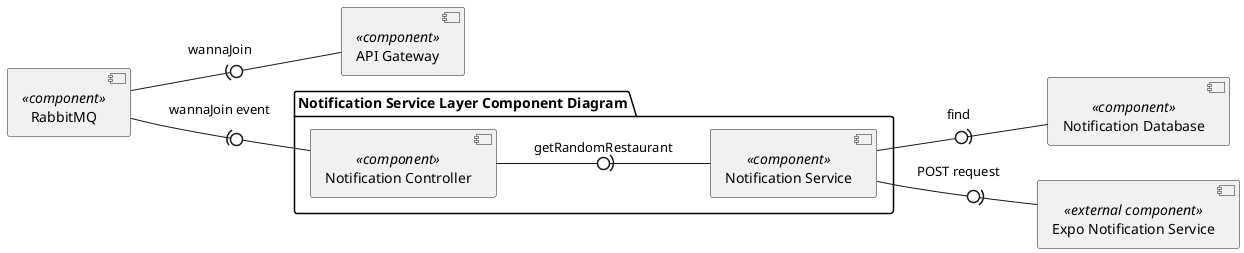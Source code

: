 @startuml
left to right direction

component "API Gateway" << component >> as gateway 
component "Notification Database" << component >> as db
component "RabbitMQ" <<component>> as rmq
component "Expo Notification Service" << external component >> as expoNoti
package "Notification Service Layer Component Diagram" {
    component "Notification Controller" << component >> as notiC 
    component "Notification Service" << component >> as notiS 
}

' gateway -(0- rmq : "wannaJoin"
rmq -(0- gateway : "wannaJoin"
rmq -(0- notiC : "wannaJoin event"
' notiC -(0- rmq : "wannaJoin event"
notiC -0)- notiS : "getRandomRestaurant"
notiS -0)- db : "find"
notiS -0)- expoNoti : "POST request"
' expoNoti -0)- notiS : "POST request"
@enduml
